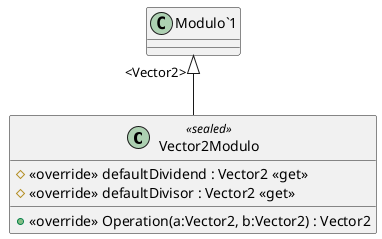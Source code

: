 @startuml
class Vector2Modulo <<sealed>> {
    # <<override>> defaultDividend : Vector2 <<get>>
    # <<override>> defaultDivisor : Vector2 <<get>>
    + <<override>> Operation(a:Vector2, b:Vector2) : Vector2
}
"Modulo`1" "<Vector2>" <|-- Vector2Modulo
@enduml
